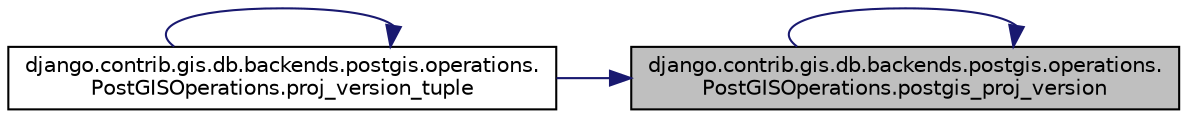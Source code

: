 digraph "django.contrib.gis.db.backends.postgis.operations.PostGISOperations.postgis_proj_version"
{
 // LATEX_PDF_SIZE
  edge [fontname="Helvetica",fontsize="10",labelfontname="Helvetica",labelfontsize="10"];
  node [fontname="Helvetica",fontsize="10",shape=record];
  rankdir="RL";
  Node1 [label="django.contrib.gis.db.backends.postgis.operations.\lPostGISOperations.postgis_proj_version",height=0.2,width=0.4,color="black", fillcolor="grey75", style="filled", fontcolor="black",tooltip=" "];
  Node1 -> Node1 [dir="back",color="midnightblue",fontsize="10",style="solid",fontname="Helvetica"];
  Node1 -> Node2 [dir="back",color="midnightblue",fontsize="10",style="solid",fontname="Helvetica"];
  Node2 [label="django.contrib.gis.db.backends.postgis.operations.\lPostGISOperations.proj_version_tuple",height=0.2,width=0.4,color="black", fillcolor="white", style="filled",URL="$d5/dbb/classdjango_1_1contrib_1_1gis_1_1db_1_1backends_1_1postgis_1_1operations_1_1_post_g_i_s_operations.html#a0f3b2aa9bb10a3941feb39d1612ca86a",tooltip=" "];
  Node2 -> Node2 [dir="back",color="midnightblue",fontsize="10",style="solid",fontname="Helvetica"];
}
